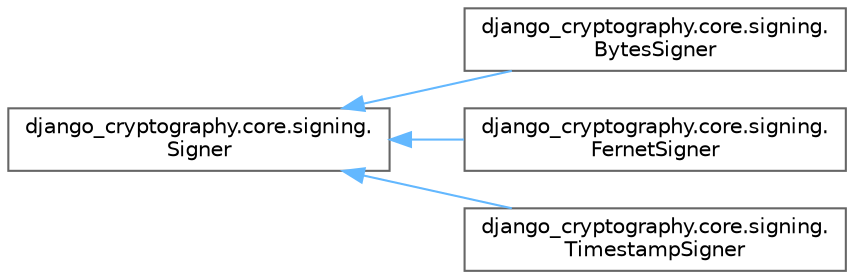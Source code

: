 digraph "Graphical Class Hierarchy"
{
 // LATEX_PDF_SIZE
  bgcolor="transparent";
  edge [fontname=Helvetica,fontsize=10,labelfontname=Helvetica,labelfontsize=10];
  node [fontname=Helvetica,fontsize=10,shape=box,height=0.2,width=0.4];
  rankdir="LR";
  Node0 [id="Node000000",label="django_cryptography.core.signing.\lSigner",height=0.2,width=0.4,color="grey40", fillcolor="white", style="filled",URL="$classdjango__cryptography_1_1core_1_1signing_1_1_signer.html",tooltip=" "];
  Node0 -> Node1 [id="edge1798_Node000000_Node000001",dir="back",color="steelblue1",style="solid",tooltip=" "];
  Node1 [id="Node000001",label="django_cryptography.core.signing.\lBytesSigner",height=0.2,width=0.4,color="grey40", fillcolor="white", style="filled",URL="$classdjango__cryptography_1_1core_1_1signing_1_1_bytes_signer.html",tooltip=" "];
  Node0 -> Node2 [id="edge1799_Node000000_Node000002",dir="back",color="steelblue1",style="solid",tooltip=" "];
  Node2 [id="Node000002",label="django_cryptography.core.signing.\lFernetSigner",height=0.2,width=0.4,color="grey40", fillcolor="white", style="filled",URL="$classdjango__cryptography_1_1core_1_1signing_1_1_fernet_signer.html",tooltip=" "];
  Node0 -> Node3 [id="edge1800_Node000000_Node000003",dir="back",color="steelblue1",style="solid",tooltip=" "];
  Node3 [id="Node000003",label="django_cryptography.core.signing.\lTimestampSigner",height=0.2,width=0.4,color="grey40", fillcolor="white", style="filled",URL="$classdjango__cryptography_1_1core_1_1signing_1_1_timestamp_signer.html",tooltip=" "];
}

